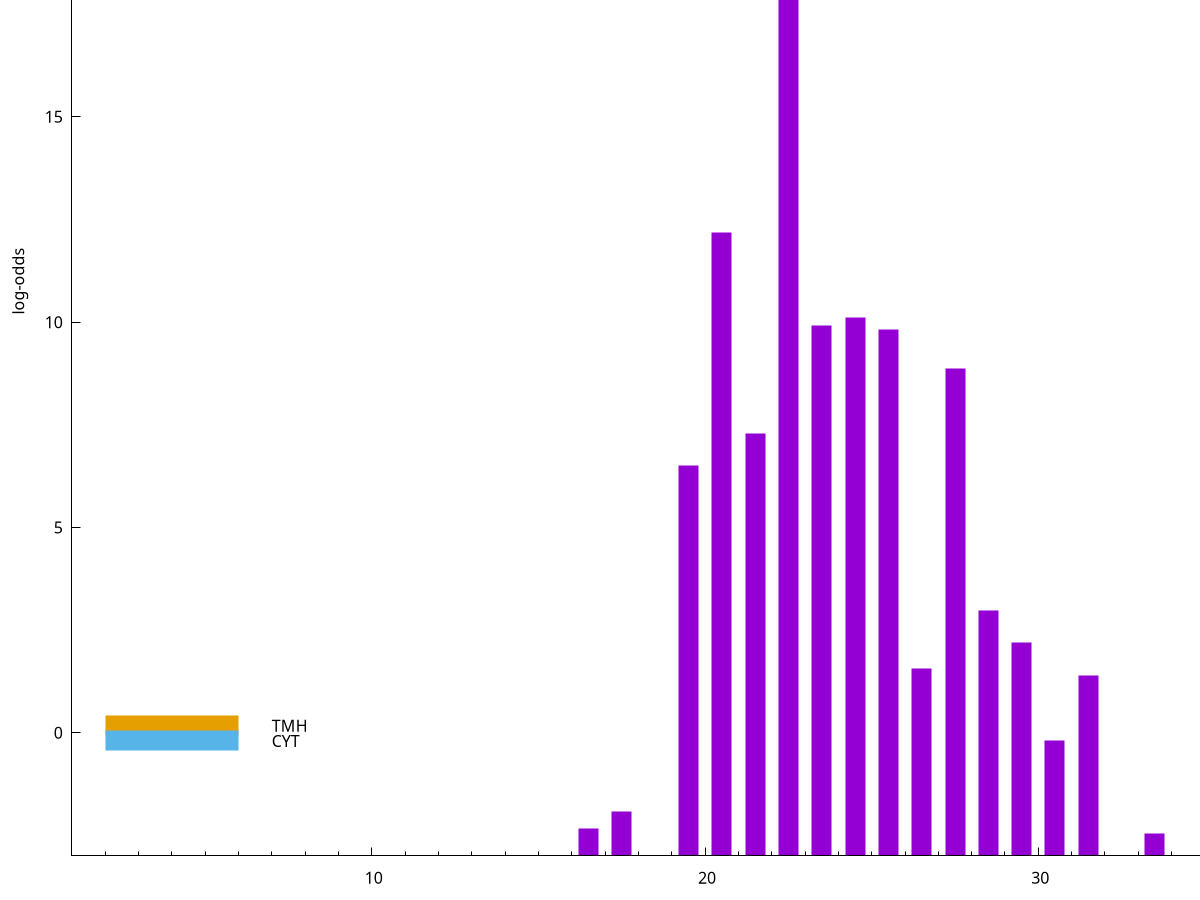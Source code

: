 set title "LipoP predictions for SRR4017825.gff"
set size 2., 1.4
set xrange [1:70] 
set mxtics 10
set yrange [-3:25]
set y2range [0:28]
set ylabel "log-odds"
set term postscript eps color solid "Helvetica" 30
set output "SRR4017825.gff50.eps"
set arrow from 2,21.914 to 6,21.914 nohead lt 1 lw 20
set label "SpI" at 7,21.914
set arrow from 2,0.17085 to 6,0.17085 nohead lt 4 lw 20
set label "TMH" at 7,0.17085
set arrow from 2,-0.200913 to 6,-0.200913 nohead lt 3 lw 20
set label "CYT" at 7,-0.200913
set arrow from 2,21.914 to 6,21.914 nohead lt 1 lw 20
set label "SpI" at 7,21.914
# NOTE: The scores below are the log-odds scores with the threshold
# NOTE: subtracted (a hack to make gnuplot make the histogram all
# NOTE: look nice).
plot "-" axes x1y2 title "" with impulses lt 1 lw 20
22.500000 24.911000
20.500000 15.190300
24.500000 13.106400
23.500000 12.910610
25.500000 12.826390
27.500000 11.860050
21.500000 10.300230
19.500000 9.501910
28.500000 5.970760
29.500000 5.190720
26.500000 4.568220
31.500000 4.391930
30.500000 2.800048
17.500000 1.093680
16.500000 0.658580
33.500000 0.549850
e
exit
